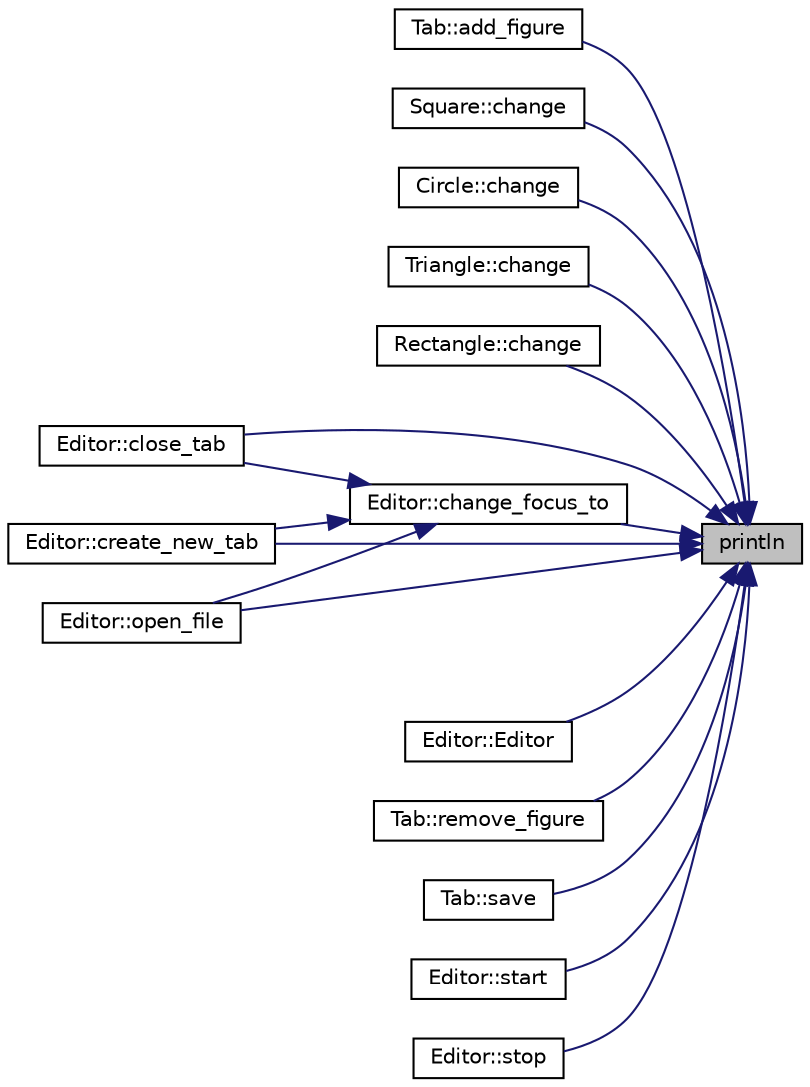 digraph "println"
{
 // INTERACTIVE_SVG=YES
 // LATEX_PDF_SIZE
  edge [fontname="Helvetica",fontsize="10",labelfontname="Helvetica",labelfontsize="10"];
  node [fontname="Helvetica",fontsize="10",shape=record];
  rankdir="RL";
  Node1 [label="println",height=0.2,width=0.4,color="black", fillcolor="grey75", style="filled", fontcolor="black",tooltip="Utility function for printing messages using <fmt> library plus new line character."];
  Node1 -> Node2 [dir="back",color="midnightblue",fontsize="10",style="solid",fontname="Helvetica"];
  Node2 [label="Tab::add_figure",height=0.2,width=0.4,color="black", fillcolor="white", style="filled",URL="$d9/d4b/class_tab.html#a43080d27e488488f372e536d574f4641",tooltip="Method for adding figure to tab content."];
  Node1 -> Node3 [dir="back",color="midnightblue",fontsize="10",style="solid",fontname="Helvetica"];
  Node3 [label="Square::change",height=0.2,width=0.4,color="black", fillcolor="white", style="filled",URL="$d9/d0c/class_square.html#abdd8a56d55a6644b930abe1fccbd8b9f",tooltip="implementation of the method for changing the graphic primitive \"Square\""];
  Node1 -> Node4 [dir="back",color="midnightblue",fontsize="10",style="solid",fontname="Helvetica"];
  Node4 [label="Circle::change",height=0.2,width=0.4,color="black", fillcolor="white", style="filled",URL="$d0/d88/class_circle.html#affbe64c008c0cb9d1f8132383c85aaf1",tooltip="implementation of the method for changing the graphic primitive \"Circle\""];
  Node1 -> Node5 [dir="back",color="midnightblue",fontsize="10",style="solid",fontname="Helvetica"];
  Node5 [label="Triangle::change",height=0.2,width=0.4,color="black", fillcolor="white", style="filled",URL="$d2/d28/class_triangle.html#abecb9709ed463d403a31b4ff3d7b3844",tooltip="implementation of the method for changing the graphic primitive \"Triangle\""];
  Node1 -> Node6 [dir="back",color="midnightblue",fontsize="10",style="solid",fontname="Helvetica"];
  Node6 [label="Rectangle::change",height=0.2,width=0.4,color="black", fillcolor="white", style="filled",URL="$d9/dc7/class_rectangle.html#a0583e8fc0760a617289fa5902f3dd684",tooltip="implementation of the method for changing the graphic primitive \"Rectangle\""];
  Node1 -> Node7 [dir="back",color="midnightblue",fontsize="10",style="solid",fontname="Helvetica"];
  Node7 [label="Editor::change_focus_to",height=0.2,width=0.4,color="black", fillcolor="white", style="filled",URL="$dc/d38/class_editor.html#a2a0173545fcc3f7a162e555a3f058e41",tooltip="changing focus to target tab through setting \"current_tab\" parameter value."];
  Node7 -> Node8 [dir="back",color="midnightblue",fontsize="10",style="solid",fontname="Helvetica"];
  Node8 [label="Editor::close_tab",height=0.2,width=0.4,color="black", fillcolor="white", style="filled",URL="$dc/d38/class_editor.html#ad350995c3add4fc934b22e7172b7cac8",tooltip="closing tab (removing it from open tabs)."];
  Node7 -> Node9 [dir="back",color="midnightblue",fontsize="10",style="solid",fontname="Helvetica"];
  Node9 [label="Editor::create_new_tab",height=0.2,width=0.4,color="black", fillcolor="white", style="filled",URL="$dc/d38/class_editor.html#a546443cb9f1a9740e3b7d0f03d06e6ad",tooltip="creating new empty tab"];
  Node7 -> Node10 [dir="back",color="midnightblue",fontsize="10",style="solid",fontname="Helvetica"];
  Node10 [label="Editor::open_file",height=0.2,width=0.4,color="black", fillcolor="white", style="filled",URL="$dc/d38/class_editor.html#a0dbd67151109a433f0df1af433a59fd4",tooltip="loading new document to open tabs"];
  Node1 -> Node8 [dir="back",color="midnightblue",fontsize="10",style="solid",fontname="Helvetica"];
  Node1 -> Node9 [dir="back",color="midnightblue",fontsize="10",style="solid",fontname="Helvetica"];
  Node1 -> Node11 [dir="back",color="midnightblue",fontsize="10",style="solid",fontname="Helvetica"];
  Node11 [label="Editor::Editor",height=0.2,width=0.4,color="black", fillcolor="white", style="filled",URL="$dc/d38/class_editor.html#ae208b788b6212af03488814462ae40d6",tooltip="Construct a new Editor:: Editor object."];
  Node1 -> Node10 [dir="back",color="midnightblue",fontsize="10",style="solid",fontname="Helvetica"];
  Node1 -> Node12 [dir="back",color="midnightblue",fontsize="10",style="solid",fontname="Helvetica"];
  Node12 [label="Tab::remove_figure",height=0.2,width=0.4,color="black", fillcolor="white", style="filled",URL="$d9/d4b/class_tab.html#a13e0298326e32328fd83c79736c93a2f",tooltip="Method for removing figure from tab content, if figure is not in content prints corresponding message..."];
  Node1 -> Node13 [dir="back",color="midnightblue",fontsize="10",style="solid",fontname="Helvetica"];
  Node13 [label="Tab::save",height=0.2,width=0.4,color="black", fillcolor="white", style="filled",URL="$d9/d4b/class_tab.html#ab6afd14531f3911d8702552a7885f418",tooltip="saving Tab to document"];
  Node1 -> Node14 [dir="back",color="midnightblue",fontsize="10",style="solid",fontname="Helvetica"];
  Node14 [label="Editor::start",height=0.2,width=0.4,color="black", fillcolor="white", style="filled",URL="$dc/d38/class_editor.html#aa544342a3c8f90fe588206ee60652014",tooltip="Starting of abstract editor."];
  Node1 -> Node15 [dir="back",color="midnightblue",fontsize="10",style="solid",fontname="Helvetica"];
  Node15 [label="Editor::stop",height=0.2,width=0.4,color="black", fillcolor="white", style="filled",URL="$dc/d38/class_editor.html#ab6906e00dd64791b8a8e4cdf8afcaa48",tooltip="Storpping of abstract editor."];
}
